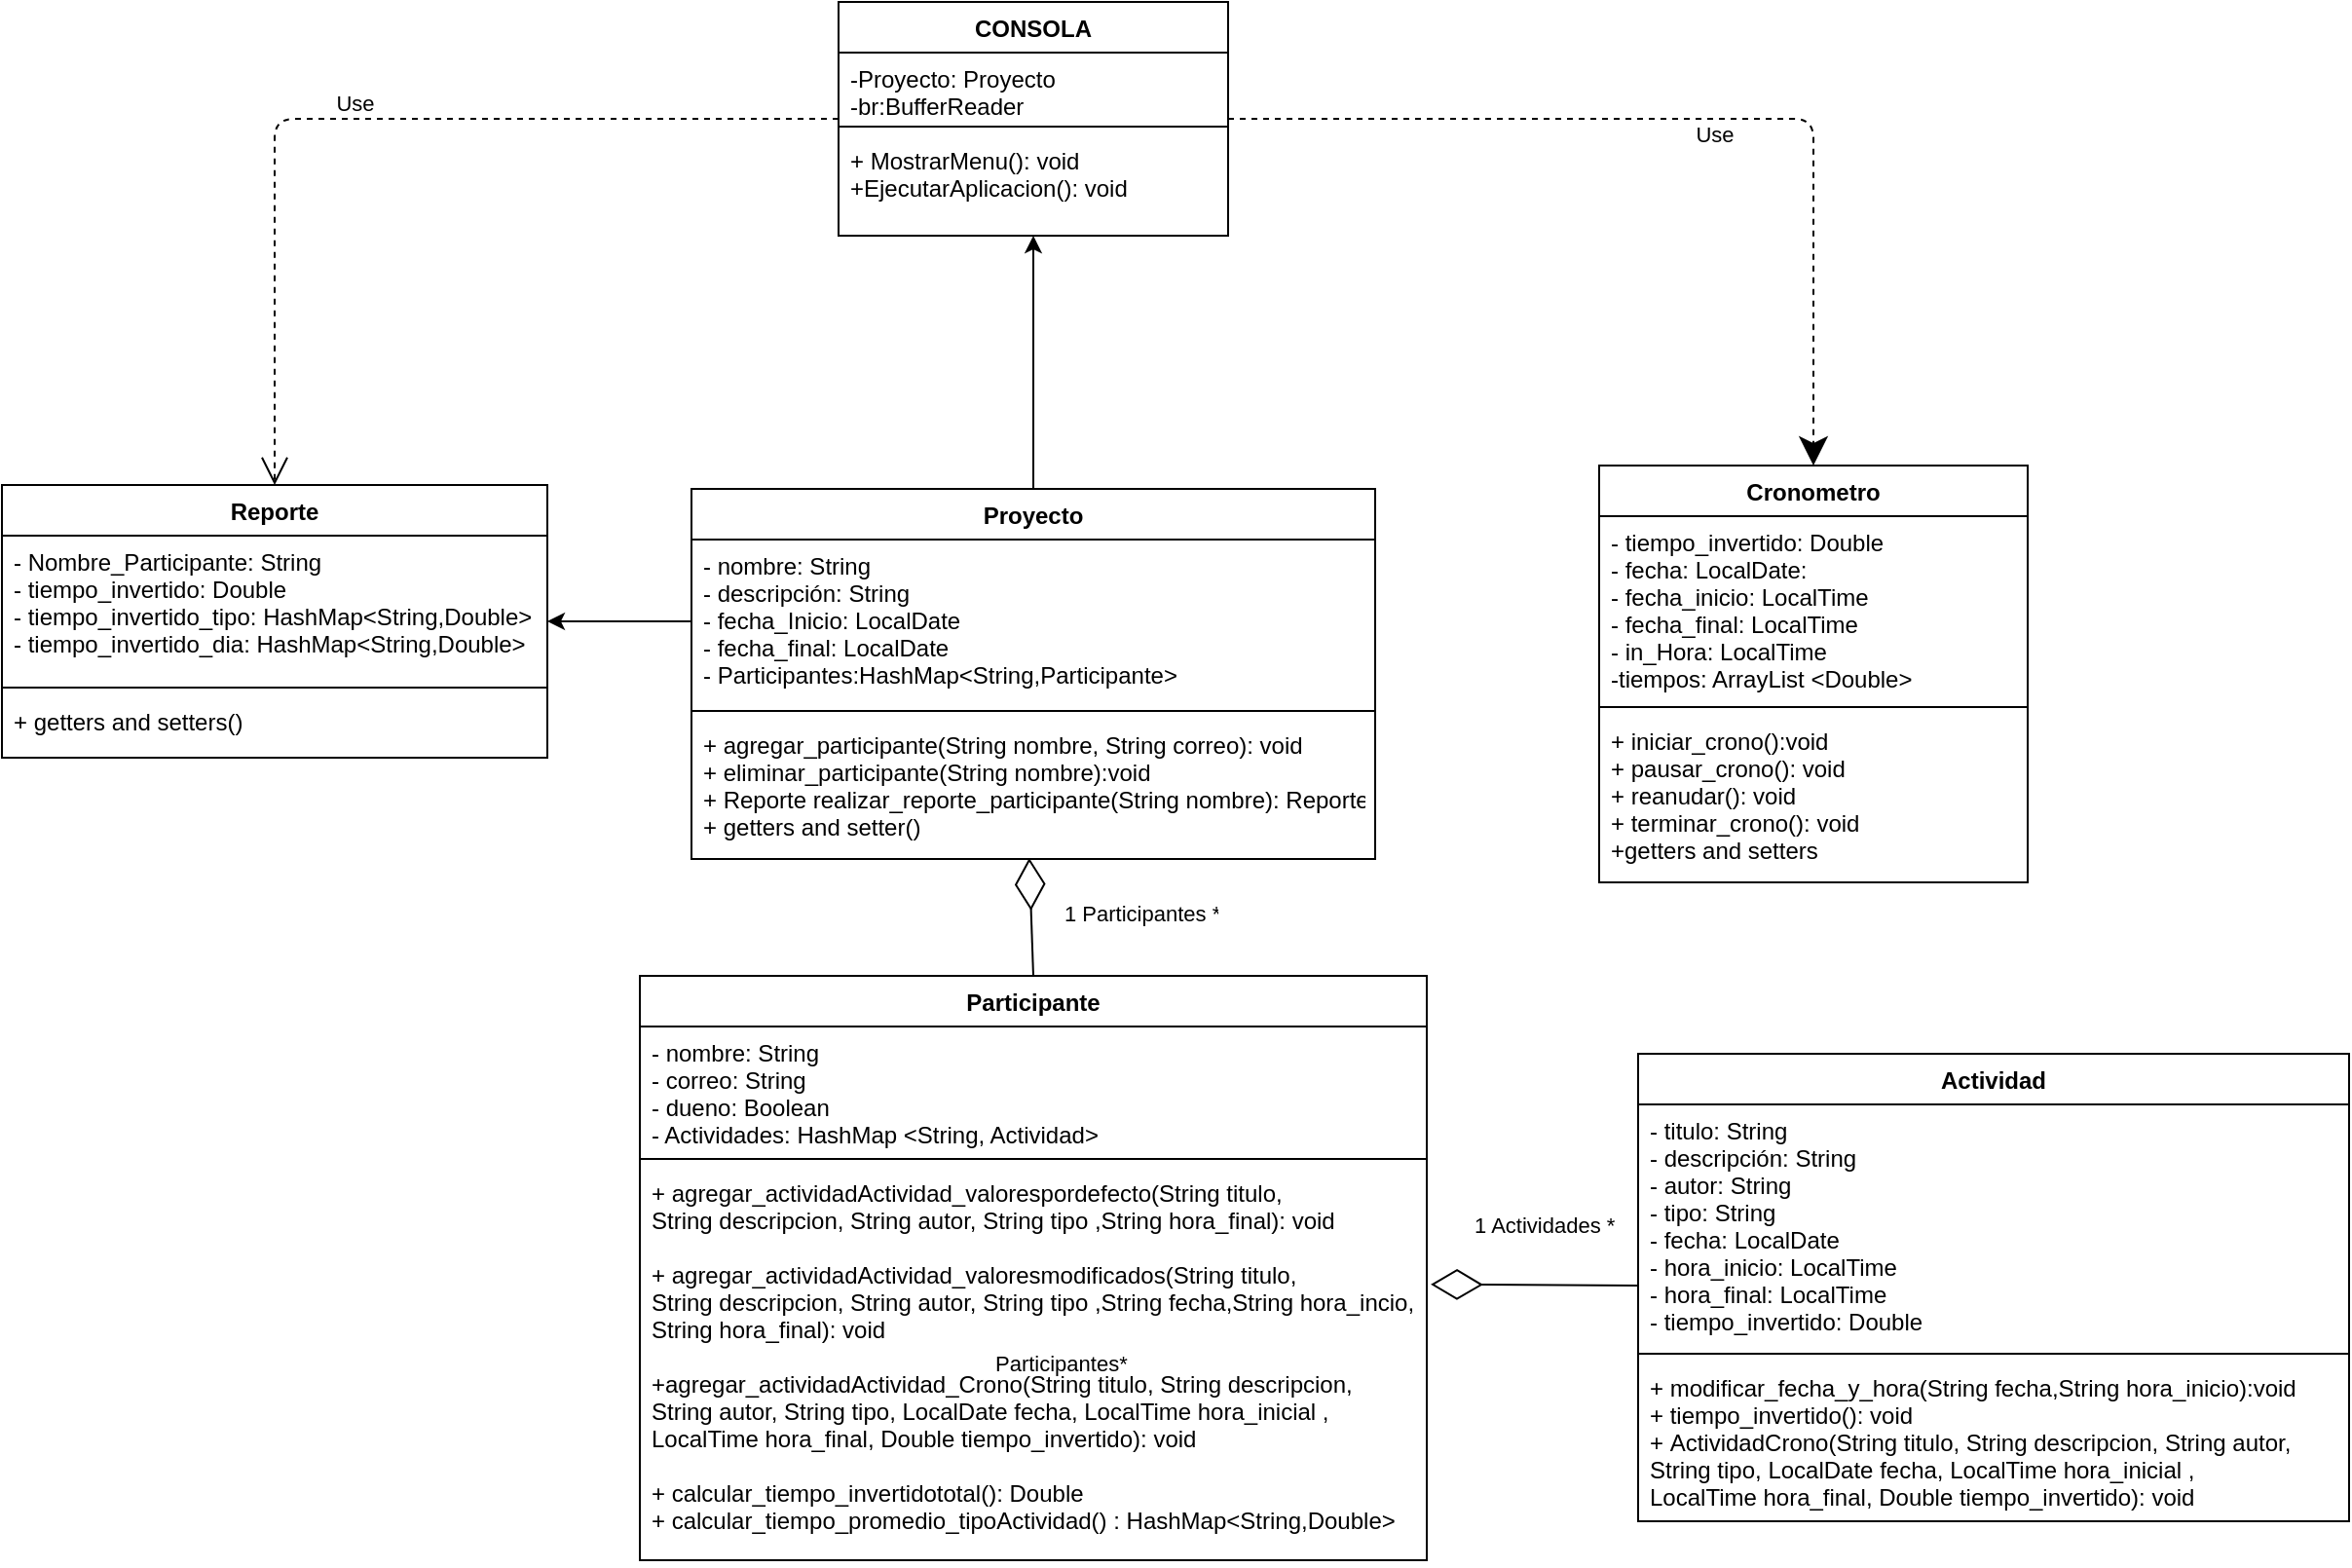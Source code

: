 <mxfile version="17.2.4" type="github">
  <diagram id="incmQxMKSfGl5wKCG0BV" name="Page-1">
    <mxGraphModel dx="1870" dy="1782" grid="1" gridSize="10" guides="1" tooltips="1" connect="1" arrows="1" fold="1" page="1" pageScale="1" pageWidth="827" pageHeight="1169" math="0" shadow="0">
      <root>
        <mxCell id="0" />
        <mxCell id="1" parent="0" />
        <mxCell id="XddrjZvcEHtdNuk61_eD-15" value="Actividad" style="swimlane;fontStyle=1;align=center;verticalAlign=top;childLayout=stackLayout;horizontal=1;startSize=26;horizontalStack=0;resizeParent=1;resizeParentMax=0;resizeLast=0;collapsible=1;marginBottom=0;" parent="1" vertex="1">
          <mxGeometry x="770" y="270" width="365" height="240" as="geometry" />
        </mxCell>
        <mxCell id="XddrjZvcEHtdNuk61_eD-16" value="- titulo: String &#xa;- descripción: String&#xa;- autor: String&#xa;- tipo: String&#xa;- fecha: LocalDate&#xa;- hora_inicio: LocalTime&#xa;- hora_final: LocalTime&#xa;- tiempo_invertido: Double" style="text;strokeColor=none;fillColor=none;align=left;verticalAlign=top;spacingLeft=4;spacingRight=4;overflow=hidden;rotatable=0;points=[[0,0.5],[1,0.5]];portConstraint=eastwest;" parent="XddrjZvcEHtdNuk61_eD-15" vertex="1">
          <mxGeometry y="26" width="365" height="124" as="geometry" />
        </mxCell>
        <mxCell id="XddrjZvcEHtdNuk61_eD-17" value="" style="line;strokeWidth=1;fillColor=none;align=left;verticalAlign=middle;spacingTop=-1;spacingLeft=3;spacingRight=3;rotatable=0;labelPosition=right;points=[];portConstraint=eastwest;" parent="XddrjZvcEHtdNuk61_eD-15" vertex="1">
          <mxGeometry y="150" width="365" height="8" as="geometry" />
        </mxCell>
        <mxCell id="XddrjZvcEHtdNuk61_eD-18" value="+ modificar_fecha_y_hora(String fecha,String hora_inicio):void&#xa;+ tiempo_invertido(): void&#xa;+ ActividadCrono(String titulo, String descripcion, String autor,&#xa;String tipo, LocalDate fecha, LocalTime hora_inicial ,&#xa;LocalTime hora_final, Double tiempo_invertido): void" style="text;strokeColor=none;fillColor=none;align=left;verticalAlign=top;spacingLeft=4;spacingRight=4;overflow=hidden;rotatable=0;points=[[0,0.5],[1,0.5]];portConstraint=eastwest;" parent="XddrjZvcEHtdNuk61_eD-15" vertex="1">
          <mxGeometry y="158" width="365" height="82" as="geometry" />
        </mxCell>
        <mxCell id="XddrjZvcEHtdNuk61_eD-19" value="Reporte" style="swimlane;fontStyle=1;align=center;verticalAlign=top;childLayout=stackLayout;horizontal=1;startSize=26;horizontalStack=0;resizeParent=1;resizeParentMax=0;resizeLast=0;collapsible=1;marginBottom=0;" parent="1" vertex="1">
          <mxGeometry x="-70" y="-22" width="280" height="140" as="geometry" />
        </mxCell>
        <mxCell id="XddrjZvcEHtdNuk61_eD-20" value="- Nombre_Participante: String&#xa;- tiempo_invertido: Double&#xa;- tiempo_invertido_tipo: HashMap&lt;String,Double&gt;&#xa;- tiempo_invertido_dia: HashMap&lt;String,Double&gt;" style="text;strokeColor=none;fillColor=none;align=left;verticalAlign=top;spacingLeft=4;spacingRight=4;overflow=hidden;rotatable=0;points=[[0,0.5],[1,0.5]];portConstraint=eastwest;" parent="XddrjZvcEHtdNuk61_eD-19" vertex="1">
          <mxGeometry y="26" width="280" height="74" as="geometry" />
        </mxCell>
        <mxCell id="XddrjZvcEHtdNuk61_eD-21" value="" style="line;strokeWidth=1;fillColor=none;align=left;verticalAlign=middle;spacingTop=-1;spacingLeft=3;spacingRight=3;rotatable=0;labelPosition=right;points=[];portConstraint=eastwest;" parent="XddrjZvcEHtdNuk61_eD-19" vertex="1">
          <mxGeometry y="100" width="280" height="8" as="geometry" />
        </mxCell>
        <mxCell id="XddrjZvcEHtdNuk61_eD-22" value="+ getters and setters()" style="text;strokeColor=none;fillColor=none;align=left;verticalAlign=top;spacingLeft=4;spacingRight=4;overflow=hidden;rotatable=0;points=[[0,0.5],[1,0.5]];portConstraint=eastwest;" parent="XddrjZvcEHtdNuk61_eD-19" vertex="1">
          <mxGeometry y="108" width="280" height="32" as="geometry" />
        </mxCell>
        <mxCell id="DFxFiUlvuluB2VAF8abr-8" style="edgeStyle=orthogonalEdgeStyle;rounded=0;orthogonalLoop=1;jettySize=auto;html=1;" parent="1" source="ZXk9ccuYGaarNcg2VIB--42" target="DFxFiUlvuluB2VAF8abr-10" edge="1">
          <mxGeometry relative="1" as="geometry">
            <mxPoint x="440" y="100.0" as="targetPoint" />
          </mxGeometry>
        </mxCell>
        <mxCell id="ZXk9ccuYGaarNcg2VIB--42" value="Proyecto" style="swimlane;fontStyle=1;align=center;verticalAlign=top;childLayout=stackLayout;horizontal=1;startSize=26;horizontalStack=0;resizeParent=1;resizeParentMax=0;resizeLast=0;collapsible=1;marginBottom=0;" parent="1" vertex="1">
          <mxGeometry x="284" y="-20" width="351" height="190" as="geometry">
            <mxRectangle x="289" y="220" width="80" height="26" as="alternateBounds" />
          </mxGeometry>
        </mxCell>
        <mxCell id="ZXk9ccuYGaarNcg2VIB--43" value="- nombre: String&#xa;- descripción: String&#xa;- fecha_Inicio: LocalDate&#xa;- fecha_final: LocalDate&#xa;- Participantes:HashMap&lt;String,Participante&gt;" style="text;strokeColor=none;fillColor=none;align=left;verticalAlign=top;spacingLeft=4;spacingRight=4;overflow=hidden;rotatable=0;points=[[0,0.5],[1,0.5]];portConstraint=eastwest;" parent="ZXk9ccuYGaarNcg2VIB--42" vertex="1">
          <mxGeometry y="26" width="351" height="84" as="geometry" />
        </mxCell>
        <mxCell id="ZXk9ccuYGaarNcg2VIB--44" value="" style="line;strokeWidth=1;fillColor=none;align=left;verticalAlign=middle;spacingTop=-1;spacingLeft=3;spacingRight=3;rotatable=0;labelPosition=right;points=[];portConstraint=eastwest;" parent="ZXk9ccuYGaarNcg2VIB--42" vertex="1">
          <mxGeometry y="110" width="351" height="8" as="geometry" />
        </mxCell>
        <mxCell id="ZXk9ccuYGaarNcg2VIB--45" value="+ agregar_participante(String nombre, String correo): void&#xa;+ eliminar_participante(String nombre):void&#xa;+ Reporte realizar_reporte_participante(String nombre): Reporte&#xa;+ getters and setter()" style="text;strokeColor=none;fillColor=none;align=left;verticalAlign=top;spacingLeft=4;spacingRight=4;overflow=hidden;rotatable=0;points=[[0,0.5],[1,0.5]];portConstraint=eastwest;" parent="ZXk9ccuYGaarNcg2VIB--42" vertex="1">
          <mxGeometry y="118" width="351" height="72" as="geometry" />
        </mxCell>
        <mxCell id="ZXk9ccuYGaarNcg2VIB--46" value="Participante" style="swimlane;fontStyle=1;align=center;verticalAlign=top;childLayout=stackLayout;horizontal=1;startSize=26;horizontalStack=0;resizeParent=1;resizeParentMax=0;resizeLast=0;collapsible=1;marginBottom=0;" parent="1" vertex="1">
          <mxGeometry x="257.5" y="230" width="404" height="300" as="geometry">
            <mxRectangle x="289" y="450" width="100" height="26" as="alternateBounds" />
          </mxGeometry>
        </mxCell>
        <mxCell id="ZXk9ccuYGaarNcg2VIB--47" value="- nombre: String&#xa;- correo: String&#xa;- dueno: Boolean&#xa;- Actividades: HashMap &lt;String, Actividad&gt;" style="text;strokeColor=none;fillColor=none;align=left;verticalAlign=top;spacingLeft=4;spacingRight=4;overflow=hidden;rotatable=0;points=[[0,0.5],[1,0.5]];portConstraint=eastwest;" parent="ZXk9ccuYGaarNcg2VIB--46" vertex="1">
          <mxGeometry y="26" width="404" height="64" as="geometry" />
        </mxCell>
        <mxCell id="ZXk9ccuYGaarNcg2VIB--48" value="" style="line;strokeWidth=1;fillColor=none;align=left;verticalAlign=middle;spacingTop=-1;spacingLeft=3;spacingRight=3;rotatable=0;labelPosition=right;points=[];portConstraint=eastwest;" parent="ZXk9ccuYGaarNcg2VIB--46" vertex="1">
          <mxGeometry y="90" width="404" height="8" as="geometry" />
        </mxCell>
        <mxCell id="ZXk9ccuYGaarNcg2VIB--49" value="+ agregar_actividadActividad_valorespordefecto(String titulo, &#xa;String descripcion, String autor, String tipo ,String hora_final): void&#xa;&#xa;+ agregar_actividadActividad_valoresmodificados(String titulo, &#xa;String descripcion, String autor, String tipo ,String fecha,String hora_incio,&#xa;String hora_final): void&#xa;&#xa;+agregar_actividadActividad_Crono(String titulo, String descripcion, &#xa;String autor, String tipo, LocalDate fecha, LocalTime hora_inicial ,&#xa;LocalTime hora_final, Double tiempo_invertido): void&#xa;&#xa;+ calcular_tiempo_invertidototal(): Double&#xa;+ calcular_tiempo_promedio_tipoActividad() : HashMap&lt;String,Double&gt;" style="text;strokeColor=none;fillColor=none;align=left;verticalAlign=top;spacingLeft=4;spacingRight=4;overflow=hidden;rotatable=0;points=[[0,0.5],[1,0.5]];portConstraint=eastwest;" parent="ZXk9ccuYGaarNcg2VIB--46" vertex="1">
          <mxGeometry y="98" width="404" height="202" as="geometry" />
        </mxCell>
        <mxCell id="ZXk9ccuYGaarNcg2VIB--53" value="" style="endArrow=diamondThin;endFill=0;endSize=24;html=1;curved=1;exitX=0.5;exitY=0;exitDx=0;exitDy=0;entryX=0.494;entryY=0.993;entryDx=0;entryDy=0;entryPerimeter=0;" parent="1" source="ZXk9ccuYGaarNcg2VIB--46" target="ZXk9ccuYGaarNcg2VIB--45" edge="1">
          <mxGeometry width="160" relative="1" as="geometry">
            <mxPoint x="270" y="610" as="sourcePoint" />
            <mxPoint x="420" y="390" as="targetPoint" />
          </mxGeometry>
        </mxCell>
        <mxCell id="ZXk9ccuYGaarNcg2VIB--54" value="Use" style="endArrow=open;endSize=12;dashed=1;html=1;edgeStyle=orthogonalEdgeStyle;" parent="1" source="DFxFiUlvuluB2VAF8abr-10" edge="1" target="XddrjZvcEHtdNuk61_eD-19">
          <mxGeometry x="0.041" y="-8" width="160" relative="1" as="geometry">
            <mxPoint x="440" y="100.0" as="sourcePoint" />
            <mxPoint x="145" y="-90" as="targetPoint" />
            <mxPoint as="offset" />
          </mxGeometry>
        </mxCell>
        <mxCell id="ZXk9ccuYGaarNcg2VIB--58" value="Participantes*&#xa;" style="text;strokeColor=none;fillColor=none;align=left;verticalAlign=middle;spacingLeft=4;spacingRight=4;overflow=hidden;points=[[0,0.5],[1,0.5]];portConstraint=eastwest;rotatable=0;fontSize=11;" parent="1" vertex="1">
          <mxGeometry x="434" y="420" width="80" height="30" as="geometry" />
        </mxCell>
        <mxCell id="ZXk9ccuYGaarNcg2VIB--62" style="edgeStyle=orthogonalEdgeStyle;rounded=0;orthogonalLoop=1;jettySize=auto;html=1;" parent="1" source="ZXk9ccuYGaarNcg2VIB--43" target="XddrjZvcEHtdNuk61_eD-19" edge="1">
          <mxGeometry relative="1" as="geometry" />
        </mxCell>
        <mxCell id="J5dITe3deXA6337DX1ma-8" value="1 Actividades *&#xa;" style="text;strokeColor=none;fillColor=none;align=left;verticalAlign=middle;spacingLeft=4;spacingRight=4;overflow=hidden;points=[[0,0.5],[1,0.5]];portConstraint=eastwest;rotatable=0;fontSize=11;" parent="1" vertex="1">
          <mxGeometry x="680" y="350" width="90" height="21" as="geometry" />
        </mxCell>
        <mxCell id="DFxFiUlvuluB2VAF8abr-1" value="Cronometro" style="swimlane;fontStyle=1;align=center;verticalAlign=top;childLayout=stackLayout;horizontal=1;startSize=26;horizontalStack=0;resizeParent=1;resizeParentMax=0;resizeLast=0;collapsible=1;marginBottom=0;" parent="1" vertex="1">
          <mxGeometry x="750" y="-32" width="220" height="214" as="geometry" />
        </mxCell>
        <mxCell id="DFxFiUlvuluB2VAF8abr-2" value="- tiempo_invertido: Double&#xa;- fecha: LocalDate: &#xa;- fecha_inicio: LocalTime&#xa;- fecha_final: LocalTime&#xa;- in_Hora: LocalTime&#xa;-tiempos: ArrayList &lt;Double&gt;" style="text;strokeColor=none;fillColor=none;align=left;verticalAlign=top;spacingLeft=4;spacingRight=4;overflow=hidden;rotatable=0;points=[[0,0.5],[1,0.5]];portConstraint=eastwest;" parent="DFxFiUlvuluB2VAF8abr-1" vertex="1">
          <mxGeometry y="26" width="220" height="94" as="geometry" />
        </mxCell>
        <mxCell id="DFxFiUlvuluB2VAF8abr-3" value="" style="line;strokeWidth=1;fillColor=none;align=left;verticalAlign=middle;spacingTop=-1;spacingLeft=3;spacingRight=3;rotatable=0;labelPosition=right;points=[];portConstraint=eastwest;" parent="DFxFiUlvuluB2VAF8abr-1" vertex="1">
          <mxGeometry y="120" width="220" height="8" as="geometry" />
        </mxCell>
        <mxCell id="DFxFiUlvuluB2VAF8abr-4" value="+ iniciar_crono():void&#xa;+ pausar_crono(): void&#xa;+ reanudar(): void&#xa;+ terminar_crono(): void&#xa;+getters and setters" style="text;strokeColor=none;fillColor=none;align=left;verticalAlign=top;spacingLeft=4;spacingRight=4;overflow=hidden;rotatable=0;points=[[0,0.5],[1,0.5]];portConstraint=eastwest;" parent="DFxFiUlvuluB2VAF8abr-1" vertex="1">
          <mxGeometry y="128" width="220" height="86" as="geometry" />
        </mxCell>
        <mxCell id="DFxFiUlvuluB2VAF8abr-10" value="CONSOLA" style="swimlane;fontStyle=1;align=center;verticalAlign=top;childLayout=stackLayout;horizontal=1;startSize=26;horizontalStack=0;resizeParent=1;resizeParentMax=0;resizeLast=0;collapsible=1;marginBottom=0;" parent="1" vertex="1">
          <mxGeometry x="359.5" y="-270" width="200" height="120" as="geometry" />
        </mxCell>
        <mxCell id="DFxFiUlvuluB2VAF8abr-11" value="-Proyecto: Proyecto&#xa;-br:BufferReader" style="text;strokeColor=none;fillColor=none;align=left;verticalAlign=top;spacingLeft=4;spacingRight=4;overflow=hidden;rotatable=0;points=[[0,0.5],[1,0.5]];portConstraint=eastwest;" parent="DFxFiUlvuluB2VAF8abr-10" vertex="1">
          <mxGeometry y="26" width="200" height="34" as="geometry" />
        </mxCell>
        <mxCell id="DFxFiUlvuluB2VAF8abr-12" value="" style="line;strokeWidth=1;fillColor=none;align=left;verticalAlign=middle;spacingTop=-1;spacingLeft=3;spacingRight=3;rotatable=0;labelPosition=right;points=[];portConstraint=eastwest;" parent="DFxFiUlvuluB2VAF8abr-10" vertex="1">
          <mxGeometry y="60" width="200" height="8" as="geometry" />
        </mxCell>
        <mxCell id="DFxFiUlvuluB2VAF8abr-13" value="+ MostrarMenu(): void&#xa;+EjecutarAplicacion(): void" style="text;strokeColor=none;fillColor=none;align=left;verticalAlign=top;spacingLeft=4;spacingRight=4;overflow=hidden;rotatable=0;points=[[0,0.5],[1,0.5]];portConstraint=eastwest;" parent="DFxFiUlvuluB2VAF8abr-10" vertex="1">
          <mxGeometry y="68" width="200" height="52" as="geometry" />
        </mxCell>
        <mxCell id="z85bov3g-noS7wq9bQUI-1" value="Use" style="endArrow=classic;endSize=12;dashed=1;html=1;edgeStyle=orthogonalEdgeStyle;endFill=1;" edge="1" parent="1" source="DFxFiUlvuluB2VAF8abr-10" target="DFxFiUlvuluB2VAF8abr-1">
          <mxGeometry x="0.041" y="-8" width="160" relative="1" as="geometry">
            <mxPoint x="369.5" y="-169.923" as="sourcePoint" />
            <mxPoint x="155" y="-80.0" as="targetPoint" />
            <mxPoint as="offset" />
          </mxGeometry>
        </mxCell>
        <mxCell id="z85bov3g-noS7wq9bQUI-2" value="" style="endArrow=diamondThin;endFill=0;endSize=24;html=1;curved=1;entryX=1.005;entryY=0.299;entryDx=0;entryDy=0;entryPerimeter=0;" edge="1" parent="1" source="XddrjZvcEHtdNuk61_eD-15" target="ZXk9ccuYGaarNcg2VIB--49">
          <mxGeometry width="160" relative="1" as="geometry">
            <mxPoint x="469.5" y="230" as="sourcePoint" />
            <mxPoint x="467.394" y="179.496" as="targetPoint" />
          </mxGeometry>
        </mxCell>
        <mxCell id="z85bov3g-noS7wq9bQUI-4" value="1 Participantes *&#xa;" style="text;strokeColor=none;fillColor=none;align=left;verticalAlign=middle;spacingLeft=4;spacingRight=4;overflow=hidden;points=[[0,0.5],[1,0.5]];portConstraint=eastwest;rotatable=0;fontSize=11;" vertex="1" parent="1">
          <mxGeometry x="469.5" y="190" width="90" height="21" as="geometry" />
        </mxCell>
      </root>
    </mxGraphModel>
  </diagram>
</mxfile>
